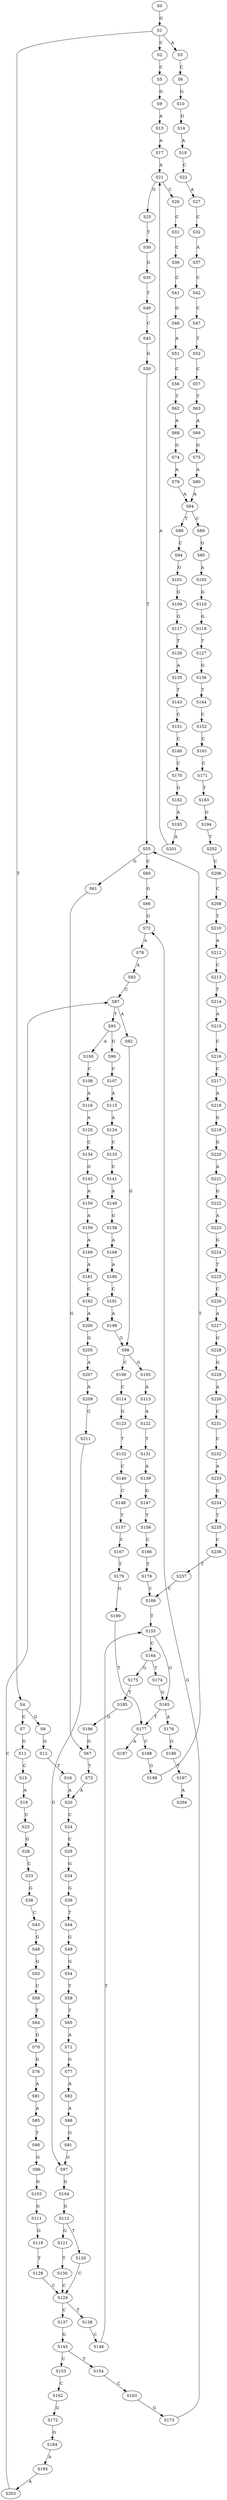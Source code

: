 strict digraph  {
	S0 -> S1 [ label = G ];
	S1 -> S2 [ label = C ];
	S1 -> S3 [ label = A ];
	S1 -> S4 [ label = T ];
	S2 -> S5 [ label = C ];
	S3 -> S6 [ label = C ];
	S4 -> S7 [ label = C ];
	S4 -> S8 [ label = G ];
	S5 -> S9 [ label = G ];
	S6 -> S10 [ label = G ];
	S7 -> S11 [ label = G ];
	S8 -> S12 [ label = G ];
	S9 -> S13 [ label = A ];
	S10 -> S14 [ label = G ];
	S11 -> S15 [ label = C ];
	S12 -> S16 [ label = T ];
	S13 -> S17 [ label = A ];
	S14 -> S18 [ label = A ];
	S15 -> S19 [ label = A ];
	S16 -> S20 [ label = A ];
	S17 -> S21 [ label = A ];
	S18 -> S22 [ label = C ];
	S19 -> S23 [ label = C ];
	S20 -> S24 [ label = C ];
	S21 -> S25 [ label = G ];
	S21 -> S26 [ label = C ];
	S22 -> S27 [ label = A ];
	S23 -> S28 [ label = G ];
	S24 -> S29 [ label = C ];
	S25 -> S30 [ label = T ];
	S26 -> S31 [ label = C ];
	S27 -> S32 [ label = C ];
	S28 -> S33 [ label = C ];
	S29 -> S34 [ label = G ];
	S30 -> S35 [ label = G ];
	S31 -> S36 [ label = C ];
	S32 -> S37 [ label = A ];
	S33 -> S38 [ label = G ];
	S34 -> S39 [ label = G ];
	S35 -> S40 [ label = T ];
	S36 -> S41 [ label = C ];
	S37 -> S42 [ label = C ];
	S38 -> S43 [ label = C ];
	S39 -> S44 [ label = T ];
	S40 -> S45 [ label = C ];
	S41 -> S46 [ label = G ];
	S42 -> S47 [ label = C ];
	S43 -> S48 [ label = G ];
	S44 -> S49 [ label = G ];
	S45 -> S50 [ label = G ];
	S46 -> S51 [ label = A ];
	S47 -> S52 [ label = T ];
	S48 -> S53 [ label = G ];
	S49 -> S54 [ label = G ];
	S50 -> S55 [ label = T ];
	S51 -> S56 [ label = C ];
	S52 -> S57 [ label = C ];
	S53 -> S58 [ label = C ];
	S54 -> S59 [ label = T ];
	S55 -> S60 [ label = C ];
	S55 -> S61 [ label = G ];
	S56 -> S62 [ label = T ];
	S57 -> S63 [ label = T ];
	S58 -> S64 [ label = T ];
	S59 -> S65 [ label = T ];
	S60 -> S66 [ label = G ];
	S61 -> S67 [ label = G ];
	S62 -> S68 [ label = A ];
	S63 -> S69 [ label = A ];
	S64 -> S70 [ label = G ];
	S65 -> S71 [ label = A ];
	S66 -> S72 [ label = G ];
	S67 -> S73 [ label = T ];
	S68 -> S74 [ label = G ];
	S69 -> S75 [ label = G ];
	S70 -> S76 [ label = G ];
	S71 -> S77 [ label = G ];
	S72 -> S78 [ label = A ];
	S73 -> S20 [ label = A ];
	S74 -> S79 [ label = A ];
	S75 -> S80 [ label = A ];
	S76 -> S81 [ label = A ];
	S77 -> S82 [ label = A ];
	S78 -> S83 [ label = A ];
	S79 -> S84 [ label = A ];
	S80 -> S84 [ label = A ];
	S81 -> S85 [ label = A ];
	S82 -> S86 [ label = A ];
	S83 -> S87 [ label = C ];
	S84 -> S88 [ label = T ];
	S84 -> S89 [ label = C ];
	S85 -> S90 [ label = T ];
	S86 -> S91 [ label = G ];
	S87 -> S92 [ label = A ];
	S87 -> S93 [ label = T ];
	S88 -> S94 [ label = C ];
	S89 -> S95 [ label = G ];
	S90 -> S96 [ label = G ];
	S91 -> S97 [ label = G ];
	S92 -> S98 [ label = G ];
	S93 -> S99 [ label = G ];
	S93 -> S100 [ label = A ];
	S94 -> S101 [ label = G ];
	S95 -> S102 [ label = A ];
	S96 -> S103 [ label = G ];
	S97 -> S104 [ label = G ];
	S98 -> S105 [ label = G ];
	S98 -> S106 [ label = C ];
	S99 -> S107 [ label = C ];
	S100 -> S108 [ label = C ];
	S101 -> S109 [ label = G ];
	S102 -> S110 [ label = G ];
	S103 -> S111 [ label = G ];
	S104 -> S112 [ label = G ];
	S105 -> S113 [ label = A ];
	S106 -> S114 [ label = C ];
	S107 -> S115 [ label = A ];
	S108 -> S116 [ label = A ];
	S109 -> S117 [ label = G ];
	S110 -> S118 [ label = G ];
	S111 -> S119 [ label = G ];
	S112 -> S120 [ label = T ];
	S112 -> S121 [ label = G ];
	S113 -> S122 [ label = A ];
	S114 -> S123 [ label = G ];
	S115 -> S124 [ label = A ];
	S116 -> S125 [ label = A ];
	S117 -> S126 [ label = T ];
	S118 -> S127 [ label = T ];
	S119 -> S128 [ label = T ];
	S120 -> S129 [ label = C ];
	S121 -> S130 [ label = T ];
	S122 -> S131 [ label = T ];
	S123 -> S132 [ label = T ];
	S124 -> S133 [ label = C ];
	S125 -> S134 [ label = C ];
	S126 -> S135 [ label = A ];
	S127 -> S136 [ label = G ];
	S128 -> S129 [ label = C ];
	S129 -> S137 [ label = C ];
	S129 -> S138 [ label = T ];
	S130 -> S129 [ label = C ];
	S131 -> S139 [ label = A ];
	S132 -> S140 [ label = C ];
	S133 -> S141 [ label = C ];
	S134 -> S142 [ label = G ];
	S135 -> S143 [ label = T ];
	S136 -> S144 [ label = T ];
	S137 -> S145 [ label = G ];
	S138 -> S146 [ label = C ];
	S139 -> S147 [ label = G ];
	S140 -> S148 [ label = C ];
	S141 -> S149 [ label = A ];
	S142 -> S150 [ label = A ];
	S143 -> S151 [ label = C ];
	S144 -> S152 [ label = C ];
	S145 -> S153 [ label = C ];
	S145 -> S154 [ label = T ];
	S146 -> S155 [ label = T ];
	S147 -> S156 [ label = T ];
	S148 -> S157 [ label = T ];
	S149 -> S158 [ label = G ];
	S150 -> S159 [ label = A ];
	S151 -> S160 [ label = C ];
	S152 -> S161 [ label = C ];
	S153 -> S162 [ label = C ];
	S154 -> S163 [ label = C ];
	S155 -> S164 [ label = C ];
	S155 -> S165 [ label = G ];
	S156 -> S166 [ label = C ];
	S157 -> S167 [ label = C ];
	S158 -> S168 [ label = A ];
	S159 -> S169 [ label = A ];
	S160 -> S170 [ label = C ];
	S161 -> S171 [ label = C ];
	S162 -> S172 [ label = G ];
	S163 -> S173 [ label = G ];
	S164 -> S174 [ label = T ];
	S164 -> S175 [ label = G ];
	S165 -> S176 [ label = A ];
	S165 -> S177 [ label = T ];
	S166 -> S178 [ label = T ];
	S167 -> S179 [ label = T ];
	S168 -> S180 [ label = A ];
	S169 -> S181 [ label = A ];
	S170 -> S182 [ label = G ];
	S171 -> S183 [ label = T ];
	S172 -> S184 [ label = G ];
	S173 -> S72 [ label = G ];
	S174 -> S165 [ label = G ];
	S175 -> S185 [ label = T ];
	S176 -> S186 [ label = G ];
	S177 -> S187 [ label = A ];
	S177 -> S188 [ label = C ];
	S178 -> S189 [ label = C ];
	S179 -> S190 [ label = G ];
	S180 -> S191 [ label = C ];
	S181 -> S192 [ label = C ];
	S182 -> S193 [ label = A ];
	S183 -> S194 [ label = G ];
	S184 -> S195 [ label = A ];
	S185 -> S196 [ label = G ];
	S186 -> S197 [ label = T ];
	S188 -> S198 [ label = G ];
	S189 -> S155 [ label = T ];
	S190 -> S177 [ label = T ];
	S191 -> S199 [ label = A ];
	S192 -> S200 [ label = A ];
	S193 -> S201 [ label = A ];
	S194 -> S202 [ label = T ];
	S195 -> S203 [ label = A ];
	S196 -> S67 [ label = G ];
	S197 -> S204 [ label = A ];
	S198 -> S55 [ label = T ];
	S199 -> S98 [ label = G ];
	S200 -> S205 [ label = G ];
	S201 -> S21 [ label = A ];
	S202 -> S206 [ label = C ];
	S203 -> S87 [ label = C ];
	S205 -> S207 [ label = A ];
	S206 -> S208 [ label = C ];
	S207 -> S209 [ label = A ];
	S208 -> S210 [ label = T ];
	S209 -> S211 [ label = G ];
	S210 -> S212 [ label = A ];
	S211 -> S97 [ label = G ];
	S212 -> S213 [ label = C ];
	S213 -> S214 [ label = T ];
	S214 -> S215 [ label = A ];
	S215 -> S216 [ label = C ];
	S216 -> S217 [ label = C ];
	S217 -> S218 [ label = A ];
	S218 -> S219 [ label = G ];
	S219 -> S220 [ label = G ];
	S220 -> S221 [ label = A ];
	S221 -> S222 [ label = G ];
	S222 -> S223 [ label = A ];
	S223 -> S224 [ label = G ];
	S224 -> S225 [ label = T ];
	S225 -> S226 [ label = C ];
	S226 -> S227 [ label = A ];
	S227 -> S228 [ label = G ];
	S228 -> S229 [ label = G ];
	S229 -> S230 [ label = A ];
	S230 -> S231 [ label = C ];
	S231 -> S232 [ label = C ];
	S232 -> S233 [ label = A ];
	S233 -> S234 [ label = G ];
	S234 -> S235 [ label = T ];
	S235 -> S236 [ label = C ];
	S236 -> S237 [ label = T ];
	S237 -> S189 [ label = C ];
}
